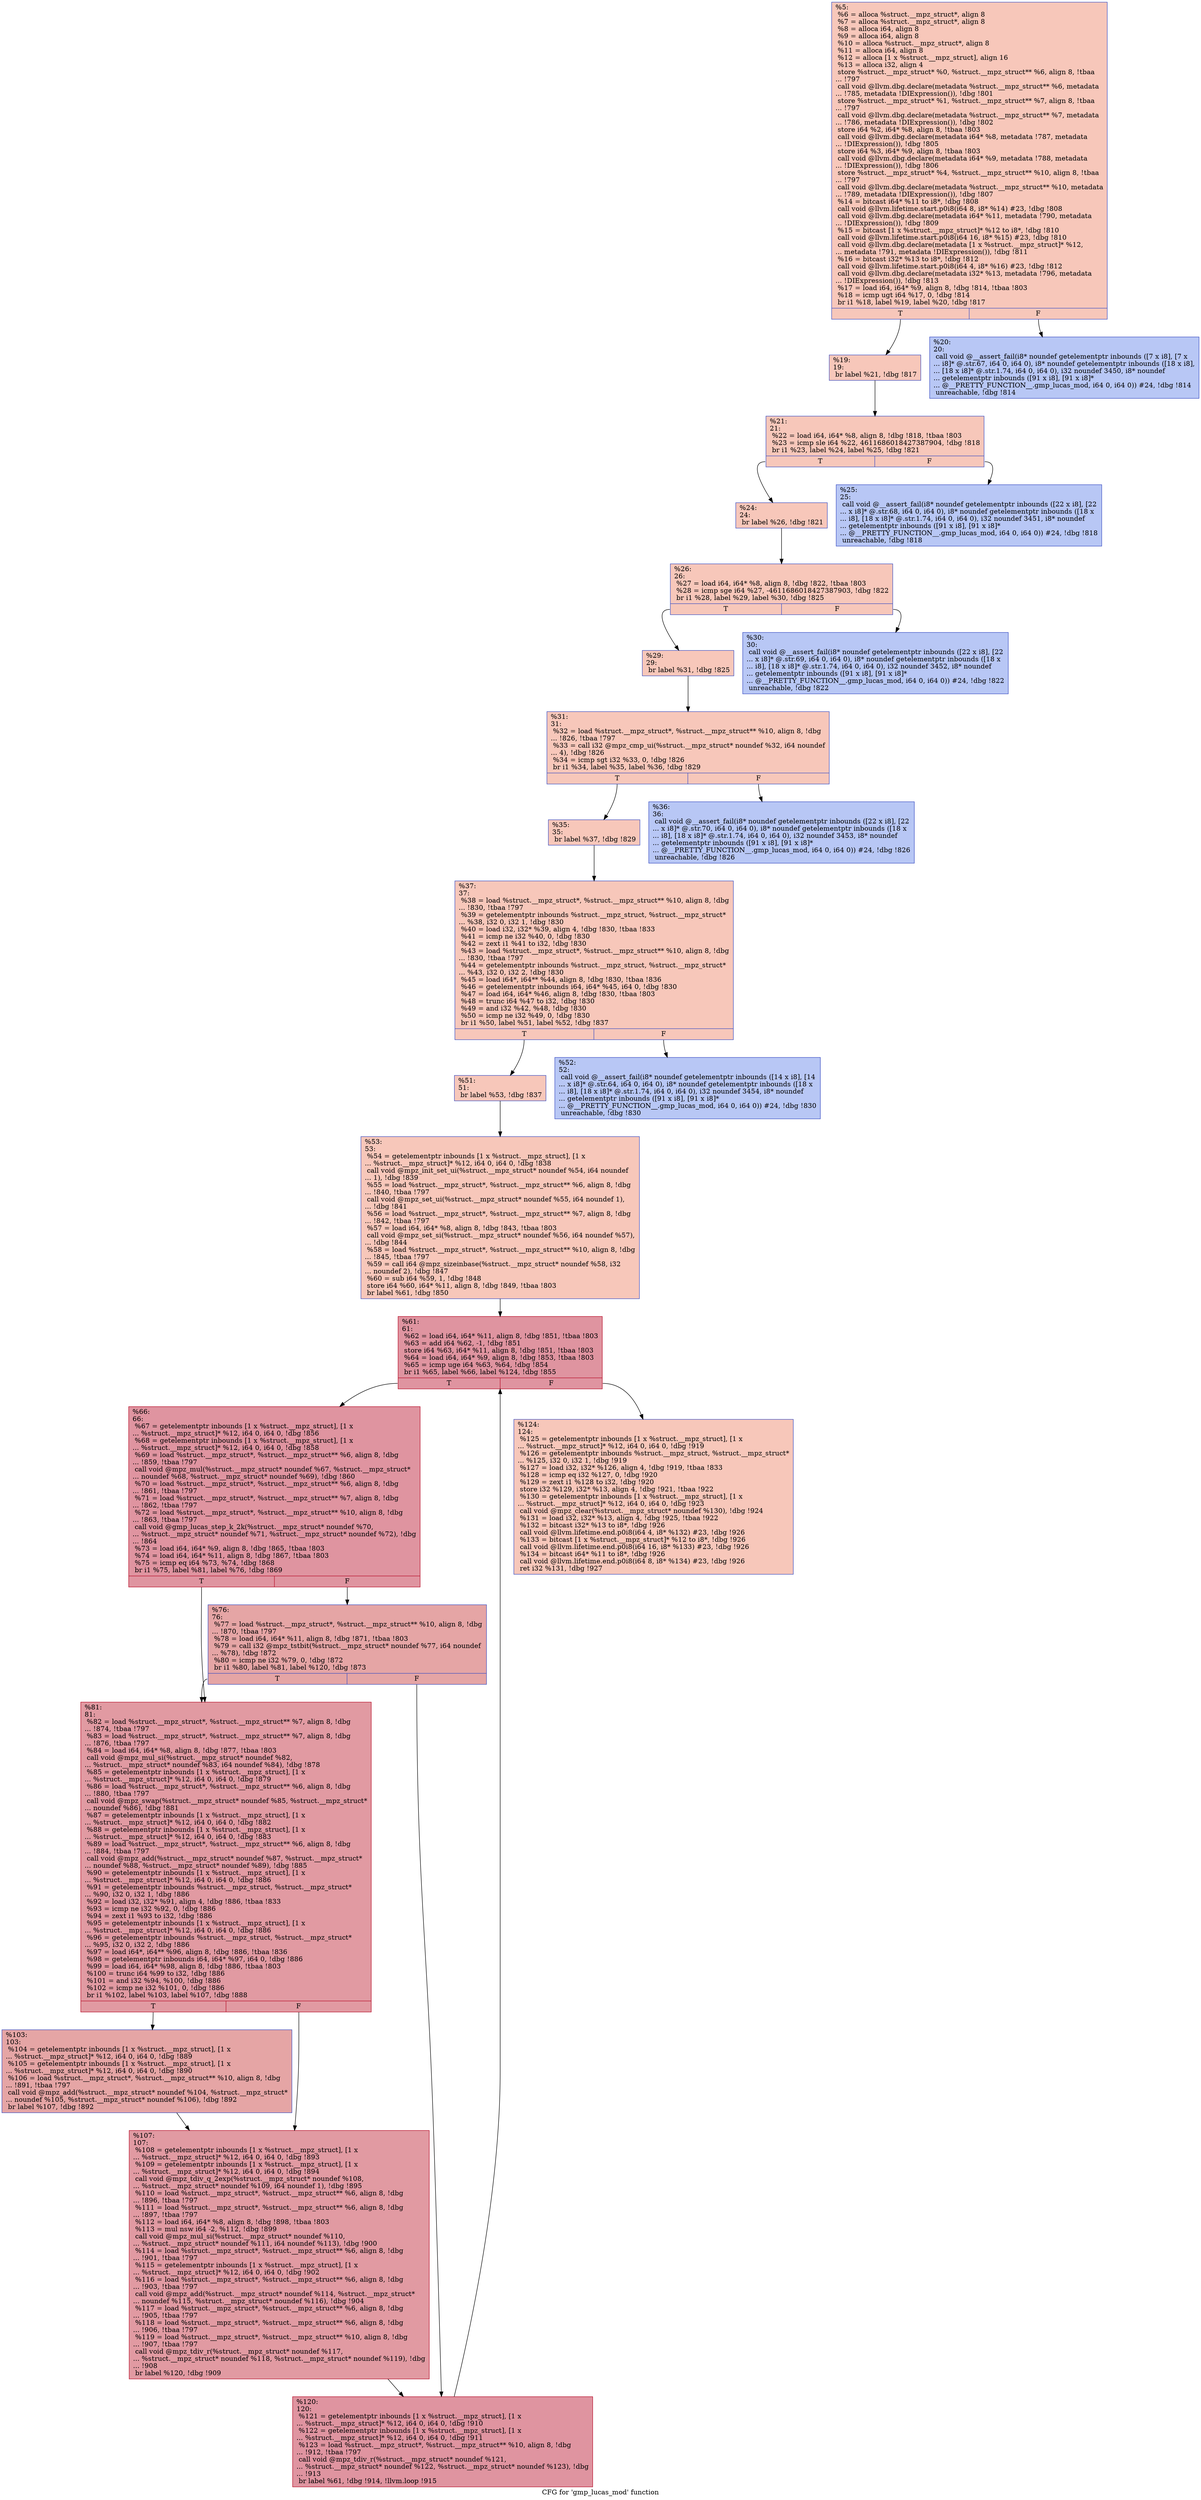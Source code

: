 digraph "CFG for 'gmp_lucas_mod' function" {
	label="CFG for 'gmp_lucas_mod' function";

	Node0x1db89d0 [shape=record,color="#3d50c3ff", style=filled, fillcolor="#ec7f6370",label="{%5:\l  %6 = alloca %struct.__mpz_struct*, align 8\l  %7 = alloca %struct.__mpz_struct*, align 8\l  %8 = alloca i64, align 8\l  %9 = alloca i64, align 8\l  %10 = alloca %struct.__mpz_struct*, align 8\l  %11 = alloca i64, align 8\l  %12 = alloca [1 x %struct.__mpz_struct], align 16\l  %13 = alloca i32, align 4\l  store %struct.__mpz_struct* %0, %struct.__mpz_struct** %6, align 8, !tbaa\l... !797\l  call void @llvm.dbg.declare(metadata %struct.__mpz_struct** %6, metadata\l... !785, metadata !DIExpression()), !dbg !801\l  store %struct.__mpz_struct* %1, %struct.__mpz_struct** %7, align 8, !tbaa\l... !797\l  call void @llvm.dbg.declare(metadata %struct.__mpz_struct** %7, metadata\l... !786, metadata !DIExpression()), !dbg !802\l  store i64 %2, i64* %8, align 8, !tbaa !803\l  call void @llvm.dbg.declare(metadata i64* %8, metadata !787, metadata\l... !DIExpression()), !dbg !805\l  store i64 %3, i64* %9, align 8, !tbaa !803\l  call void @llvm.dbg.declare(metadata i64* %9, metadata !788, metadata\l... !DIExpression()), !dbg !806\l  store %struct.__mpz_struct* %4, %struct.__mpz_struct** %10, align 8, !tbaa\l... !797\l  call void @llvm.dbg.declare(metadata %struct.__mpz_struct** %10, metadata\l... !789, metadata !DIExpression()), !dbg !807\l  %14 = bitcast i64* %11 to i8*, !dbg !808\l  call void @llvm.lifetime.start.p0i8(i64 8, i8* %14) #23, !dbg !808\l  call void @llvm.dbg.declare(metadata i64* %11, metadata !790, metadata\l... !DIExpression()), !dbg !809\l  %15 = bitcast [1 x %struct.__mpz_struct]* %12 to i8*, !dbg !810\l  call void @llvm.lifetime.start.p0i8(i64 16, i8* %15) #23, !dbg !810\l  call void @llvm.dbg.declare(metadata [1 x %struct.__mpz_struct]* %12,\l... metadata !791, metadata !DIExpression()), !dbg !811\l  %16 = bitcast i32* %13 to i8*, !dbg !812\l  call void @llvm.lifetime.start.p0i8(i64 4, i8* %16) #23, !dbg !812\l  call void @llvm.dbg.declare(metadata i32* %13, metadata !796, metadata\l... !DIExpression()), !dbg !813\l  %17 = load i64, i64* %9, align 8, !dbg !814, !tbaa !803\l  %18 = icmp ugt i64 %17, 0, !dbg !814\l  br i1 %18, label %19, label %20, !dbg !817\l|{<s0>T|<s1>F}}"];
	Node0x1db89d0:s0 -> Node0x1db8a20;
	Node0x1db89d0:s1 -> Node0x1db8a70;
	Node0x1db8a20 [shape=record,color="#3d50c3ff", style=filled, fillcolor="#ec7f6370",label="{%19:\l19:                                               \l  br label %21, !dbg !817\l}"];
	Node0x1db8a20 -> Node0x1db8ac0;
	Node0x1db8a70 [shape=record,color="#3d50c3ff", style=filled, fillcolor="#5f7fe870",label="{%20:\l20:                                               \l  call void @__assert_fail(i8* noundef getelementptr inbounds ([7 x i8], [7 x\l... i8]* @.str.67, i64 0, i64 0), i8* noundef getelementptr inbounds ([18 x i8],\l... [18 x i8]* @.str.1.74, i64 0, i64 0), i32 noundef 3450, i8* noundef\l... getelementptr inbounds ([91 x i8], [91 x i8]*\l... @__PRETTY_FUNCTION__.gmp_lucas_mod, i64 0, i64 0)) #24, !dbg !814\l  unreachable, !dbg !814\l}"];
	Node0x1db8ac0 [shape=record,color="#3d50c3ff", style=filled, fillcolor="#ec7f6370",label="{%21:\l21:                                               \l  %22 = load i64, i64* %8, align 8, !dbg !818, !tbaa !803\l  %23 = icmp sle i64 %22, 4611686018427387904, !dbg !818\l  br i1 %23, label %24, label %25, !dbg !821\l|{<s0>T|<s1>F}}"];
	Node0x1db8ac0:s0 -> Node0x1db8b10;
	Node0x1db8ac0:s1 -> Node0x1db8b60;
	Node0x1db8b10 [shape=record,color="#3d50c3ff", style=filled, fillcolor="#ec7f6370",label="{%24:\l24:                                               \l  br label %26, !dbg !821\l}"];
	Node0x1db8b10 -> Node0x1db8bb0;
	Node0x1db8b60 [shape=record,color="#3d50c3ff", style=filled, fillcolor="#5f7fe870",label="{%25:\l25:                                               \l  call void @__assert_fail(i8* noundef getelementptr inbounds ([22 x i8], [22\l... x i8]* @.str.68, i64 0, i64 0), i8* noundef getelementptr inbounds ([18 x\l... i8], [18 x i8]* @.str.1.74, i64 0, i64 0), i32 noundef 3451, i8* noundef\l... getelementptr inbounds ([91 x i8], [91 x i8]*\l... @__PRETTY_FUNCTION__.gmp_lucas_mod, i64 0, i64 0)) #24, !dbg !818\l  unreachable, !dbg !818\l}"];
	Node0x1db8bb0 [shape=record,color="#3d50c3ff", style=filled, fillcolor="#ec7f6370",label="{%26:\l26:                                               \l  %27 = load i64, i64* %8, align 8, !dbg !822, !tbaa !803\l  %28 = icmp sge i64 %27, -4611686018427387903, !dbg !822\l  br i1 %28, label %29, label %30, !dbg !825\l|{<s0>T|<s1>F}}"];
	Node0x1db8bb0:s0 -> Node0x1db8c00;
	Node0x1db8bb0:s1 -> Node0x1db8c50;
	Node0x1db8c00 [shape=record,color="#3d50c3ff", style=filled, fillcolor="#ec7f6370",label="{%29:\l29:                                               \l  br label %31, !dbg !825\l}"];
	Node0x1db8c00 -> Node0x1db8ca0;
	Node0x1db8c50 [shape=record,color="#3d50c3ff", style=filled, fillcolor="#5f7fe870",label="{%30:\l30:                                               \l  call void @__assert_fail(i8* noundef getelementptr inbounds ([22 x i8], [22\l... x i8]* @.str.69, i64 0, i64 0), i8* noundef getelementptr inbounds ([18 x\l... i8], [18 x i8]* @.str.1.74, i64 0, i64 0), i32 noundef 3452, i8* noundef\l... getelementptr inbounds ([91 x i8], [91 x i8]*\l... @__PRETTY_FUNCTION__.gmp_lucas_mod, i64 0, i64 0)) #24, !dbg !822\l  unreachable, !dbg !822\l}"];
	Node0x1db8ca0 [shape=record,color="#3d50c3ff", style=filled, fillcolor="#ec7f6370",label="{%31:\l31:                                               \l  %32 = load %struct.__mpz_struct*, %struct.__mpz_struct** %10, align 8, !dbg\l... !826, !tbaa !797\l  %33 = call i32 @mpz_cmp_ui(%struct.__mpz_struct* noundef %32, i64 noundef\l... 4), !dbg !826\l  %34 = icmp sgt i32 %33, 0, !dbg !826\l  br i1 %34, label %35, label %36, !dbg !829\l|{<s0>T|<s1>F}}"];
	Node0x1db8ca0:s0 -> Node0x1db8cf0;
	Node0x1db8ca0:s1 -> Node0x1db8d40;
	Node0x1db8cf0 [shape=record,color="#3d50c3ff", style=filled, fillcolor="#ec7f6370",label="{%35:\l35:                                               \l  br label %37, !dbg !829\l}"];
	Node0x1db8cf0 -> Node0x1db8d90;
	Node0x1db8d40 [shape=record,color="#3d50c3ff", style=filled, fillcolor="#5f7fe870",label="{%36:\l36:                                               \l  call void @__assert_fail(i8* noundef getelementptr inbounds ([22 x i8], [22\l... x i8]* @.str.70, i64 0, i64 0), i8* noundef getelementptr inbounds ([18 x\l... i8], [18 x i8]* @.str.1.74, i64 0, i64 0), i32 noundef 3453, i8* noundef\l... getelementptr inbounds ([91 x i8], [91 x i8]*\l... @__PRETTY_FUNCTION__.gmp_lucas_mod, i64 0, i64 0)) #24, !dbg !826\l  unreachable, !dbg !826\l}"];
	Node0x1db8d90 [shape=record,color="#3d50c3ff", style=filled, fillcolor="#ec7f6370",label="{%37:\l37:                                               \l  %38 = load %struct.__mpz_struct*, %struct.__mpz_struct** %10, align 8, !dbg\l... !830, !tbaa !797\l  %39 = getelementptr inbounds %struct.__mpz_struct, %struct.__mpz_struct*\l... %38, i32 0, i32 1, !dbg !830\l  %40 = load i32, i32* %39, align 4, !dbg !830, !tbaa !833\l  %41 = icmp ne i32 %40, 0, !dbg !830\l  %42 = zext i1 %41 to i32, !dbg !830\l  %43 = load %struct.__mpz_struct*, %struct.__mpz_struct** %10, align 8, !dbg\l... !830, !tbaa !797\l  %44 = getelementptr inbounds %struct.__mpz_struct, %struct.__mpz_struct*\l... %43, i32 0, i32 2, !dbg !830\l  %45 = load i64*, i64** %44, align 8, !dbg !830, !tbaa !836\l  %46 = getelementptr inbounds i64, i64* %45, i64 0, !dbg !830\l  %47 = load i64, i64* %46, align 8, !dbg !830, !tbaa !803\l  %48 = trunc i64 %47 to i32, !dbg !830\l  %49 = and i32 %42, %48, !dbg !830\l  %50 = icmp ne i32 %49, 0, !dbg !830\l  br i1 %50, label %51, label %52, !dbg !837\l|{<s0>T|<s1>F}}"];
	Node0x1db8d90:s0 -> Node0x1db8de0;
	Node0x1db8d90:s1 -> Node0x1db8e30;
	Node0x1db8de0 [shape=record,color="#3d50c3ff", style=filled, fillcolor="#ec7f6370",label="{%51:\l51:                                               \l  br label %53, !dbg !837\l}"];
	Node0x1db8de0 -> Node0x1db8e80;
	Node0x1db8e30 [shape=record,color="#3d50c3ff", style=filled, fillcolor="#5f7fe870",label="{%52:\l52:                                               \l  call void @__assert_fail(i8* noundef getelementptr inbounds ([14 x i8], [14\l... x i8]* @.str.64, i64 0, i64 0), i8* noundef getelementptr inbounds ([18 x\l... i8], [18 x i8]* @.str.1.74, i64 0, i64 0), i32 noundef 3454, i8* noundef\l... getelementptr inbounds ([91 x i8], [91 x i8]*\l... @__PRETTY_FUNCTION__.gmp_lucas_mod, i64 0, i64 0)) #24, !dbg !830\l  unreachable, !dbg !830\l}"];
	Node0x1db8e80 [shape=record,color="#3d50c3ff", style=filled, fillcolor="#ec7f6370",label="{%53:\l53:                                               \l  %54 = getelementptr inbounds [1 x %struct.__mpz_struct], [1 x\l... %struct.__mpz_struct]* %12, i64 0, i64 0, !dbg !838\l  call void @mpz_init_set_ui(%struct.__mpz_struct* noundef %54, i64 noundef\l... 1), !dbg !839\l  %55 = load %struct.__mpz_struct*, %struct.__mpz_struct** %6, align 8, !dbg\l... !840, !tbaa !797\l  call void @mpz_set_ui(%struct.__mpz_struct* noundef %55, i64 noundef 1),\l... !dbg !841\l  %56 = load %struct.__mpz_struct*, %struct.__mpz_struct** %7, align 8, !dbg\l... !842, !tbaa !797\l  %57 = load i64, i64* %8, align 8, !dbg !843, !tbaa !803\l  call void @mpz_set_si(%struct.__mpz_struct* noundef %56, i64 noundef %57),\l... !dbg !844\l  %58 = load %struct.__mpz_struct*, %struct.__mpz_struct** %10, align 8, !dbg\l... !845, !tbaa !797\l  %59 = call i64 @mpz_sizeinbase(%struct.__mpz_struct* noundef %58, i32\l... noundef 2), !dbg !847\l  %60 = sub i64 %59, 1, !dbg !848\l  store i64 %60, i64* %11, align 8, !dbg !849, !tbaa !803\l  br label %61, !dbg !850\l}"];
	Node0x1db8e80 -> Node0x1db8ed0;
	Node0x1db8ed0 [shape=record,color="#b70d28ff", style=filled, fillcolor="#b70d2870",label="{%61:\l61:                                               \l  %62 = load i64, i64* %11, align 8, !dbg !851, !tbaa !803\l  %63 = add i64 %62, -1, !dbg !851\l  store i64 %63, i64* %11, align 8, !dbg !851, !tbaa !803\l  %64 = load i64, i64* %9, align 8, !dbg !853, !tbaa !803\l  %65 = icmp uge i64 %63, %64, !dbg !854\l  br i1 %65, label %66, label %124, !dbg !855\l|{<s0>T|<s1>F}}"];
	Node0x1db8ed0:s0 -> Node0x1db8f20;
	Node0x1db8ed0:s1 -> Node0x1db9100;
	Node0x1db8f20 [shape=record,color="#b70d28ff", style=filled, fillcolor="#b70d2870",label="{%66:\l66:                                               \l  %67 = getelementptr inbounds [1 x %struct.__mpz_struct], [1 x\l... %struct.__mpz_struct]* %12, i64 0, i64 0, !dbg !856\l  %68 = getelementptr inbounds [1 x %struct.__mpz_struct], [1 x\l... %struct.__mpz_struct]* %12, i64 0, i64 0, !dbg !858\l  %69 = load %struct.__mpz_struct*, %struct.__mpz_struct** %6, align 8, !dbg\l... !859, !tbaa !797\l  call void @mpz_mul(%struct.__mpz_struct* noundef %67, %struct.__mpz_struct*\l... noundef %68, %struct.__mpz_struct* noundef %69), !dbg !860\l  %70 = load %struct.__mpz_struct*, %struct.__mpz_struct** %6, align 8, !dbg\l... !861, !tbaa !797\l  %71 = load %struct.__mpz_struct*, %struct.__mpz_struct** %7, align 8, !dbg\l... !862, !tbaa !797\l  %72 = load %struct.__mpz_struct*, %struct.__mpz_struct** %10, align 8, !dbg\l... !863, !tbaa !797\l  call void @gmp_lucas_step_k_2k(%struct.__mpz_struct* noundef %70,\l... %struct.__mpz_struct* noundef %71, %struct.__mpz_struct* noundef %72), !dbg\l... !864\l  %73 = load i64, i64* %9, align 8, !dbg !865, !tbaa !803\l  %74 = load i64, i64* %11, align 8, !dbg !867, !tbaa !803\l  %75 = icmp eq i64 %73, %74, !dbg !868\l  br i1 %75, label %81, label %76, !dbg !869\l|{<s0>T|<s1>F}}"];
	Node0x1db8f20:s0 -> Node0x1db8fc0;
	Node0x1db8f20:s1 -> Node0x1db8f70;
	Node0x1db8f70 [shape=record,color="#3d50c3ff", style=filled, fillcolor="#c5333470",label="{%76:\l76:                                               \l  %77 = load %struct.__mpz_struct*, %struct.__mpz_struct** %10, align 8, !dbg\l... !870, !tbaa !797\l  %78 = load i64, i64* %11, align 8, !dbg !871, !tbaa !803\l  %79 = call i32 @mpz_tstbit(%struct.__mpz_struct* noundef %77, i64 noundef\l... %78), !dbg !872\l  %80 = icmp ne i32 %79, 0, !dbg !872\l  br i1 %80, label %81, label %120, !dbg !873\l|{<s0>T|<s1>F}}"];
	Node0x1db8f70:s0 -> Node0x1db8fc0;
	Node0x1db8f70:s1 -> Node0x1db90b0;
	Node0x1db8fc0 [shape=record,color="#b70d28ff", style=filled, fillcolor="#bb1b2c70",label="{%81:\l81:                                               \l  %82 = load %struct.__mpz_struct*, %struct.__mpz_struct** %7, align 8, !dbg\l... !874, !tbaa !797\l  %83 = load %struct.__mpz_struct*, %struct.__mpz_struct** %7, align 8, !dbg\l... !876, !tbaa !797\l  %84 = load i64, i64* %8, align 8, !dbg !877, !tbaa !803\l  call void @mpz_mul_si(%struct.__mpz_struct* noundef %82,\l... %struct.__mpz_struct* noundef %83, i64 noundef %84), !dbg !878\l  %85 = getelementptr inbounds [1 x %struct.__mpz_struct], [1 x\l... %struct.__mpz_struct]* %12, i64 0, i64 0, !dbg !879\l  %86 = load %struct.__mpz_struct*, %struct.__mpz_struct** %6, align 8, !dbg\l... !880, !tbaa !797\l  call void @mpz_swap(%struct.__mpz_struct* noundef %85, %struct.__mpz_struct*\l... noundef %86), !dbg !881\l  %87 = getelementptr inbounds [1 x %struct.__mpz_struct], [1 x\l... %struct.__mpz_struct]* %12, i64 0, i64 0, !dbg !882\l  %88 = getelementptr inbounds [1 x %struct.__mpz_struct], [1 x\l... %struct.__mpz_struct]* %12, i64 0, i64 0, !dbg !883\l  %89 = load %struct.__mpz_struct*, %struct.__mpz_struct** %6, align 8, !dbg\l... !884, !tbaa !797\l  call void @mpz_add(%struct.__mpz_struct* noundef %87, %struct.__mpz_struct*\l... noundef %88, %struct.__mpz_struct* noundef %89), !dbg !885\l  %90 = getelementptr inbounds [1 x %struct.__mpz_struct], [1 x\l... %struct.__mpz_struct]* %12, i64 0, i64 0, !dbg !886\l  %91 = getelementptr inbounds %struct.__mpz_struct, %struct.__mpz_struct*\l... %90, i32 0, i32 1, !dbg !886\l  %92 = load i32, i32* %91, align 4, !dbg !886, !tbaa !833\l  %93 = icmp ne i32 %92, 0, !dbg !886\l  %94 = zext i1 %93 to i32, !dbg !886\l  %95 = getelementptr inbounds [1 x %struct.__mpz_struct], [1 x\l... %struct.__mpz_struct]* %12, i64 0, i64 0, !dbg !886\l  %96 = getelementptr inbounds %struct.__mpz_struct, %struct.__mpz_struct*\l... %95, i32 0, i32 2, !dbg !886\l  %97 = load i64*, i64** %96, align 8, !dbg !886, !tbaa !836\l  %98 = getelementptr inbounds i64, i64* %97, i64 0, !dbg !886\l  %99 = load i64, i64* %98, align 8, !dbg !886, !tbaa !803\l  %100 = trunc i64 %99 to i32, !dbg !886\l  %101 = and i32 %94, %100, !dbg !886\l  %102 = icmp ne i32 %101, 0, !dbg !886\l  br i1 %102, label %103, label %107, !dbg !888\l|{<s0>T|<s1>F}}"];
	Node0x1db8fc0:s0 -> Node0x1db9010;
	Node0x1db8fc0:s1 -> Node0x1db9060;
	Node0x1db9010 [shape=record,color="#3d50c3ff", style=filled, fillcolor="#c5333470",label="{%103:\l103:                                              \l  %104 = getelementptr inbounds [1 x %struct.__mpz_struct], [1 x\l... %struct.__mpz_struct]* %12, i64 0, i64 0, !dbg !889\l  %105 = getelementptr inbounds [1 x %struct.__mpz_struct], [1 x\l... %struct.__mpz_struct]* %12, i64 0, i64 0, !dbg !890\l  %106 = load %struct.__mpz_struct*, %struct.__mpz_struct** %10, align 8, !dbg\l... !891, !tbaa !797\l  call void @mpz_add(%struct.__mpz_struct* noundef %104, %struct.__mpz_struct*\l... noundef %105, %struct.__mpz_struct* noundef %106), !dbg !892\l  br label %107, !dbg !892\l}"];
	Node0x1db9010 -> Node0x1db9060;
	Node0x1db9060 [shape=record,color="#b70d28ff", style=filled, fillcolor="#bb1b2c70",label="{%107:\l107:                                              \l  %108 = getelementptr inbounds [1 x %struct.__mpz_struct], [1 x\l... %struct.__mpz_struct]* %12, i64 0, i64 0, !dbg !893\l  %109 = getelementptr inbounds [1 x %struct.__mpz_struct], [1 x\l... %struct.__mpz_struct]* %12, i64 0, i64 0, !dbg !894\l  call void @mpz_tdiv_q_2exp(%struct.__mpz_struct* noundef %108,\l... %struct.__mpz_struct* noundef %109, i64 noundef 1), !dbg !895\l  %110 = load %struct.__mpz_struct*, %struct.__mpz_struct** %6, align 8, !dbg\l... !896, !tbaa !797\l  %111 = load %struct.__mpz_struct*, %struct.__mpz_struct** %6, align 8, !dbg\l... !897, !tbaa !797\l  %112 = load i64, i64* %8, align 8, !dbg !898, !tbaa !803\l  %113 = mul nsw i64 -2, %112, !dbg !899\l  call void @mpz_mul_si(%struct.__mpz_struct* noundef %110,\l... %struct.__mpz_struct* noundef %111, i64 noundef %113), !dbg !900\l  %114 = load %struct.__mpz_struct*, %struct.__mpz_struct** %6, align 8, !dbg\l... !901, !tbaa !797\l  %115 = getelementptr inbounds [1 x %struct.__mpz_struct], [1 x\l... %struct.__mpz_struct]* %12, i64 0, i64 0, !dbg !902\l  %116 = load %struct.__mpz_struct*, %struct.__mpz_struct** %6, align 8, !dbg\l... !903, !tbaa !797\l  call void @mpz_add(%struct.__mpz_struct* noundef %114, %struct.__mpz_struct*\l... noundef %115, %struct.__mpz_struct* noundef %116), !dbg !904\l  %117 = load %struct.__mpz_struct*, %struct.__mpz_struct** %6, align 8, !dbg\l... !905, !tbaa !797\l  %118 = load %struct.__mpz_struct*, %struct.__mpz_struct** %6, align 8, !dbg\l... !906, !tbaa !797\l  %119 = load %struct.__mpz_struct*, %struct.__mpz_struct** %10, align 8, !dbg\l... !907, !tbaa !797\l  call void @mpz_tdiv_r(%struct.__mpz_struct* noundef %117,\l... %struct.__mpz_struct* noundef %118, %struct.__mpz_struct* noundef %119), !dbg\l... !908\l  br label %120, !dbg !909\l}"];
	Node0x1db9060 -> Node0x1db90b0;
	Node0x1db90b0 [shape=record,color="#b70d28ff", style=filled, fillcolor="#b70d2870",label="{%120:\l120:                                              \l  %121 = getelementptr inbounds [1 x %struct.__mpz_struct], [1 x\l... %struct.__mpz_struct]* %12, i64 0, i64 0, !dbg !910\l  %122 = getelementptr inbounds [1 x %struct.__mpz_struct], [1 x\l... %struct.__mpz_struct]* %12, i64 0, i64 0, !dbg !911\l  %123 = load %struct.__mpz_struct*, %struct.__mpz_struct** %10, align 8, !dbg\l... !912, !tbaa !797\l  call void @mpz_tdiv_r(%struct.__mpz_struct* noundef %121,\l... %struct.__mpz_struct* noundef %122, %struct.__mpz_struct* noundef %123), !dbg\l... !913\l  br label %61, !dbg !914, !llvm.loop !915\l}"];
	Node0x1db90b0 -> Node0x1db8ed0;
	Node0x1db9100 [shape=record,color="#3d50c3ff", style=filled, fillcolor="#ec7f6370",label="{%124:\l124:                                              \l  %125 = getelementptr inbounds [1 x %struct.__mpz_struct], [1 x\l... %struct.__mpz_struct]* %12, i64 0, i64 0, !dbg !919\l  %126 = getelementptr inbounds %struct.__mpz_struct, %struct.__mpz_struct*\l... %125, i32 0, i32 1, !dbg !919\l  %127 = load i32, i32* %126, align 4, !dbg !919, !tbaa !833\l  %128 = icmp eq i32 %127, 0, !dbg !920\l  %129 = zext i1 %128 to i32, !dbg !920\l  store i32 %129, i32* %13, align 4, !dbg !921, !tbaa !922\l  %130 = getelementptr inbounds [1 x %struct.__mpz_struct], [1 x\l... %struct.__mpz_struct]* %12, i64 0, i64 0, !dbg !923\l  call void @mpz_clear(%struct.__mpz_struct* noundef %130), !dbg !924\l  %131 = load i32, i32* %13, align 4, !dbg !925, !tbaa !922\l  %132 = bitcast i32* %13 to i8*, !dbg !926\l  call void @llvm.lifetime.end.p0i8(i64 4, i8* %132) #23, !dbg !926\l  %133 = bitcast [1 x %struct.__mpz_struct]* %12 to i8*, !dbg !926\l  call void @llvm.lifetime.end.p0i8(i64 16, i8* %133) #23, !dbg !926\l  %134 = bitcast i64* %11 to i8*, !dbg !926\l  call void @llvm.lifetime.end.p0i8(i64 8, i8* %134) #23, !dbg !926\l  ret i32 %131, !dbg !927\l}"];
}
